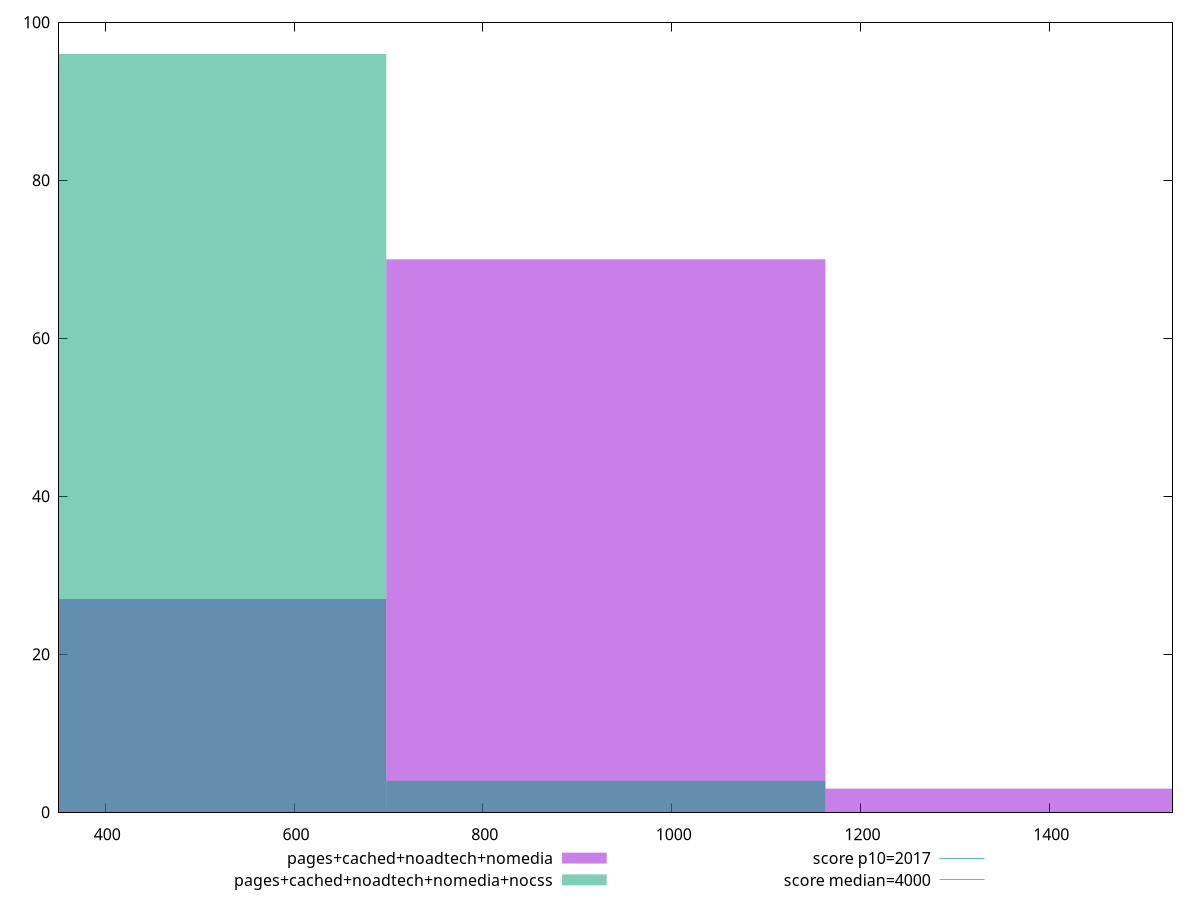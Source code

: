 reset

$pagesCachedNoadtechNomedia <<EOF
930.2430467812268 70
465.1215233906134 27
1395.3645701718401 3
EOF

$pagesCachedNoadtechNomediaNocss <<EOF
465.1215233906134 96
930.2430467812268 4
EOF

set key outside below
set boxwidth 465.1215233906134
set xrange [351.076:1530.4080000000008]
set yrange [0:100]
set trange [0:100]
set style fill transparent solid 0.5 noborder

set parametric
set terminal svg size 640, 500 enhanced background rgb 'white'
set output "report_00017_2021-02-10T15-08-03.406Z/mainthread-work-breakdown/comparison/histogram/3_vs_4.svg"

plot $pagesCachedNoadtechNomedia title "pages+cached+noadtech+nomedia" with boxes, \
     $pagesCachedNoadtechNomediaNocss title "pages+cached+noadtech+nomedia+nocss" with boxes, \
     2017,t title "score p10=2017", \
     4000,t title "score median=4000"

reset
